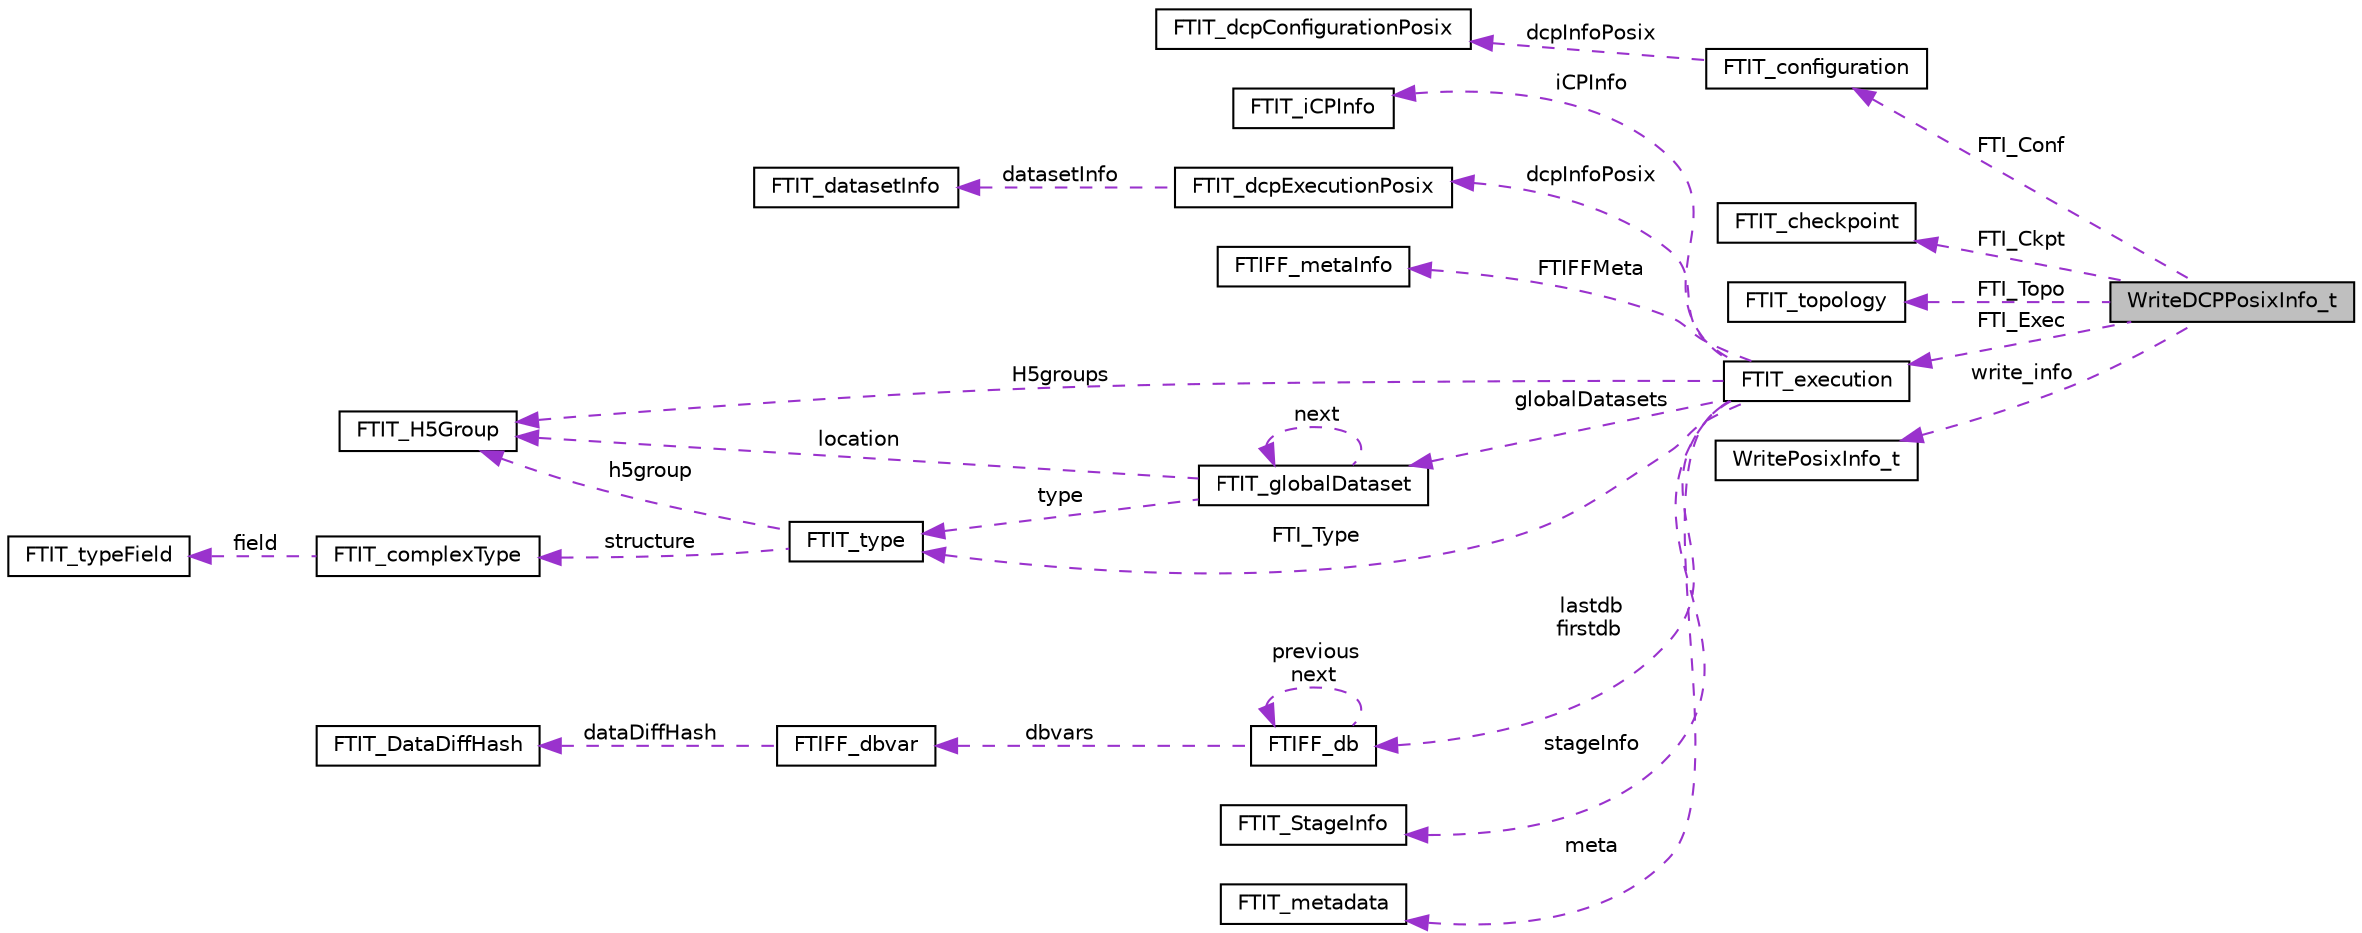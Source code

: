 digraph "WriteDCPPosixInfo_t"
{
 // LATEX_PDF_SIZE
  edge [fontname="Helvetica",fontsize="10",labelfontname="Helvetica",labelfontsize="10"];
  node [fontname="Helvetica",fontsize="10",shape=record];
  rankdir="LR";
  Node1 [label="WriteDCPPosixInfo_t",height=0.2,width=0.4,color="black", fillcolor="grey75", style="filled", fontcolor="black",tooltip=" "];
  Node2 -> Node1 [dir="back",color="darkorchid3",fontsize="10",style="dashed",label=" FTI_Conf" ];
  Node2 [label="FTIT_configuration",height=0.2,width=0.4,color="black", fillcolor="white", style="filled",URL="$structFTIT__configuration.html",tooltip=" "];
  Node3 -> Node2 [dir="back",color="darkorchid3",fontsize="10",style="dashed",label=" dcpInfoPosix" ];
  Node3 [label="FTIT_dcpConfigurationPosix",height=0.2,width=0.4,color="black", fillcolor="white", style="filled",URL="$structFTIT__dcpConfigurationPosix.html",tooltip=" "];
  Node4 -> Node1 [dir="back",color="darkorchid3",fontsize="10",style="dashed",label=" FTI_Ckpt" ];
  Node4 [label="FTIT_checkpoint",height=0.2,width=0.4,color="black", fillcolor="white", style="filled",URL="$structFTIT__checkpoint.html",tooltip=" "];
  Node5 -> Node1 [dir="back",color="darkorchid3",fontsize="10",style="dashed",label=" FTI_Topo" ];
  Node5 [label="FTIT_topology",height=0.2,width=0.4,color="black", fillcolor="white", style="filled",URL="$structFTIT__topology.html",tooltip=" "];
  Node6 -> Node1 [dir="back",color="darkorchid3",fontsize="10",style="dashed",label=" FTI_Exec" ];
  Node6 [label="FTIT_execution",height=0.2,width=0.4,color="black", fillcolor="white", style="filled",URL="$structFTIT__execution.html",tooltip=" "];
  Node7 -> Node6 [dir="back",color="darkorchid3",fontsize="10",style="dashed",label=" iCPInfo" ];
  Node7 [label="FTIT_iCPInfo",height=0.2,width=0.4,color="black", fillcolor="white", style="filled",URL="$structFTIT__iCPInfo.html",tooltip=" "];
  Node8 -> Node6 [dir="back",color="darkorchid3",fontsize="10",style="dashed",label=" dcpInfoPosix" ];
  Node8 [label="FTIT_dcpExecutionPosix",height=0.2,width=0.4,color="black", fillcolor="white", style="filled",URL="$structFTIT__dcpExecutionPosix.html",tooltip=" "];
  Node9 -> Node8 [dir="back",color="darkorchid3",fontsize="10",style="dashed",label=" datasetInfo" ];
  Node9 [label="FTIT_datasetInfo",height=0.2,width=0.4,color="black", fillcolor="white", style="filled",URL="$structFTIT__datasetInfo.html",tooltip=" "];
  Node10 -> Node6 [dir="back",color="darkorchid3",fontsize="10",style="dashed",label=" FTIFFMeta" ];
  Node10 [label="FTIFF_metaInfo",height=0.2,width=0.4,color="black", fillcolor="white", style="filled",URL="$structFTIFF__metaInfo.html",tooltip=" "];
  Node11 -> Node6 [dir="back",color="darkorchid3",fontsize="10",style="dashed",label=" H5groups" ];
  Node11 [label="FTIT_H5Group",height=0.2,width=0.4,color="black", fillcolor="white", style="filled",URL="$structFTIT__H5Group.html",tooltip=" "];
  Node12 -> Node6 [dir="back",color="darkorchid3",fontsize="10",style="dashed",label=" globalDatasets" ];
  Node12 [label="FTIT_globalDataset",height=0.2,width=0.4,color="black", fillcolor="white", style="filled",URL="$structFTIT__globalDataset.html",tooltip=" "];
  Node11 -> Node12 [dir="back",color="darkorchid3",fontsize="10",style="dashed",label=" location" ];
  Node12 -> Node12 [dir="back",color="darkorchid3",fontsize="10",style="dashed",label=" next" ];
  Node13 -> Node12 [dir="back",color="darkorchid3",fontsize="10",style="dashed",label=" type" ];
  Node13 [label="FTIT_type",height=0.2,width=0.4,color="black", fillcolor="white", style="filled",URL="$structFTIT__type.html",tooltip=" "];
  Node11 -> Node13 [dir="back",color="darkorchid3",fontsize="10",style="dashed",label=" h5group" ];
  Node14 -> Node13 [dir="back",color="darkorchid3",fontsize="10",style="dashed",label=" structure" ];
  Node14 [label="FTIT_complexType",height=0.2,width=0.4,color="black", fillcolor="white", style="filled",URL="$structFTIT__complexType.html",tooltip=" "];
  Node15 -> Node14 [dir="back",color="darkorchid3",fontsize="10",style="dashed",label=" field" ];
  Node15 [label="FTIT_typeField",height=0.2,width=0.4,color="black", fillcolor="white", style="filled",URL="$structFTIT__typeField.html",tooltip=" "];
  Node16 -> Node6 [dir="back",color="darkorchid3",fontsize="10",style="dashed",label=" lastdb\nfirstdb" ];
  Node16 [label="FTIFF_db",height=0.2,width=0.4,color="black", fillcolor="white", style="filled",URL="$structFTIFF__db.html",tooltip=" "];
  Node16 -> Node16 [dir="back",color="darkorchid3",fontsize="10",style="dashed",label=" previous\nnext" ];
  Node17 -> Node16 [dir="back",color="darkorchid3",fontsize="10",style="dashed",label=" dbvars" ];
  Node17 [label="FTIFF_dbvar",height=0.2,width=0.4,color="black", fillcolor="white", style="filled",URL="$structFTIFF__dbvar.html",tooltip=" "];
  Node18 -> Node17 [dir="back",color="darkorchid3",fontsize="10",style="dashed",label=" dataDiffHash" ];
  Node18 [label="FTIT_DataDiffHash",height=0.2,width=0.4,color="black", fillcolor="white", style="filled",URL="$structFTIT__DataDiffHash.html",tooltip=" "];
  Node13 -> Node6 [dir="back",color="darkorchid3",fontsize="10",style="dashed",label=" FTI_Type" ];
  Node19 -> Node6 [dir="back",color="darkorchid3",fontsize="10",style="dashed",label=" stageInfo" ];
  Node19 [label="FTIT_StageInfo",height=0.2,width=0.4,color="black", fillcolor="white", style="filled",URL="$structFTIT__StageInfo.html",tooltip=" "];
  Node20 -> Node6 [dir="back",color="darkorchid3",fontsize="10",style="dashed",label=" meta" ];
  Node20 [label="FTIT_metadata",height=0.2,width=0.4,color="black", fillcolor="white", style="filled",URL="$structFTIT__metadata.html",tooltip=" "];
  Node21 -> Node1 [dir="back",color="darkorchid3",fontsize="10",style="dashed",label=" write_info" ];
  Node21 [label="WritePosixInfo_t",height=0.2,width=0.4,color="black", fillcolor="white", style="filled",URL="$structWritePosixInfo__t.html",tooltip=" "];
}
